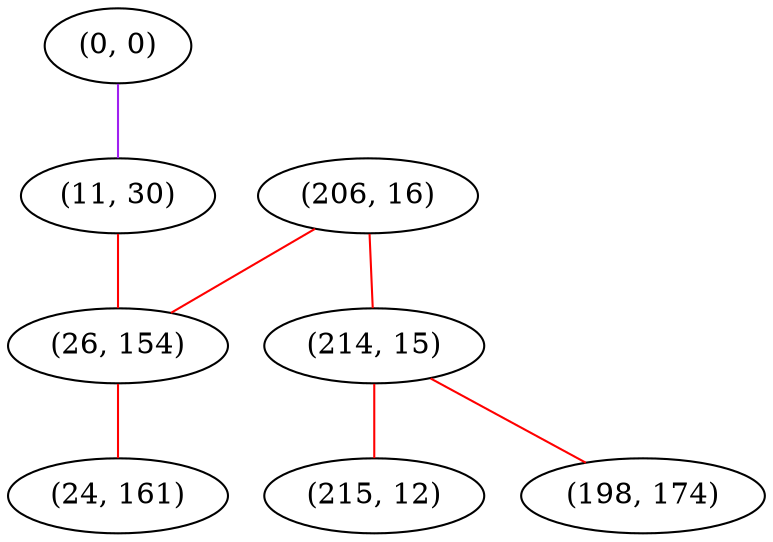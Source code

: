 graph "" {
"(0, 0)";
"(206, 16)";
"(11, 30)";
"(26, 154)";
"(214, 15)";
"(215, 12)";
"(24, 161)";
"(198, 174)";
"(0, 0)" -- "(11, 30)"  [color=purple, key=0, weight=4];
"(206, 16)" -- "(214, 15)"  [color=red, key=0, weight=1];
"(206, 16)" -- "(26, 154)"  [color=red, key=0, weight=1];
"(11, 30)" -- "(26, 154)"  [color=red, key=0, weight=1];
"(26, 154)" -- "(24, 161)"  [color=red, key=0, weight=1];
"(214, 15)" -- "(215, 12)"  [color=red, key=0, weight=1];
"(214, 15)" -- "(198, 174)"  [color=red, key=0, weight=1];
}
